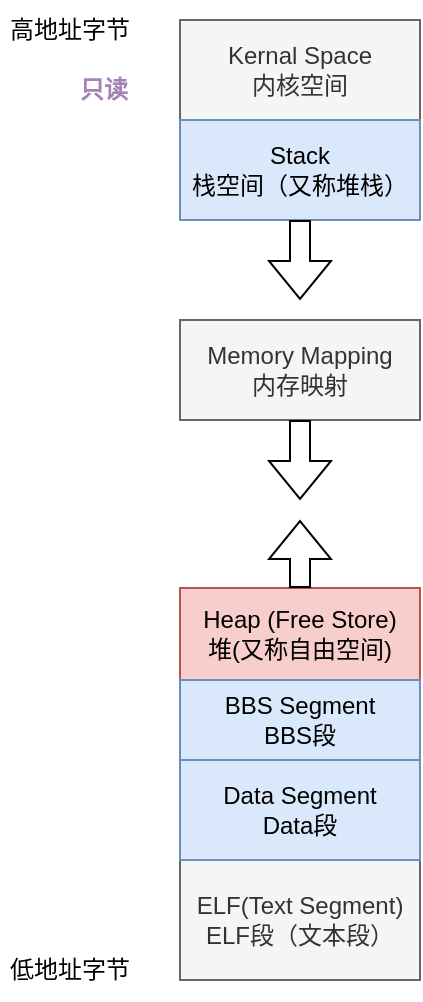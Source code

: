 <mxfile version="21.3.3" type="github">
  <diagram name="Page-1" id="XbqKeyHE7kK9JP9Lux6c">
    <mxGraphModel dx="880" dy="494" grid="1" gridSize="10" guides="1" tooltips="1" connect="1" arrows="1" fold="1" page="1" pageScale="1" pageWidth="1169" pageHeight="827" math="0" shadow="0">
      <root>
        <mxCell id="0" />
        <mxCell id="1" parent="0" />
        <mxCell id="7WVN1W6h_w_lqFGRio2q-1" value="Kernal Space&lt;br&gt;内核空间" style="rounded=0;whiteSpace=wrap;html=1;fillColor=#f5f5f5;fontColor=#333333;strokeColor=#666666;" vertex="1" parent="1">
          <mxGeometry x="320" y="100" width="120" height="50" as="geometry" />
        </mxCell>
        <mxCell id="7WVN1W6h_w_lqFGRio2q-2" value="Stack&lt;br&gt;栈空间（又称堆栈）" style="rounded=0;whiteSpace=wrap;html=1;fillColor=#dae8fc;strokeColor=#6c8ebf;" vertex="1" parent="1">
          <mxGeometry x="320" y="150" width="120" height="50" as="geometry" />
        </mxCell>
        <mxCell id="7WVN1W6h_w_lqFGRio2q-3" value="Memory Mapping&lt;br&gt;内存映射" style="rounded=0;whiteSpace=wrap;html=1;fillColor=#f5f5f5;strokeColor=#666666;fontColor=#333333;" vertex="1" parent="1">
          <mxGeometry x="320" y="250" width="120" height="50" as="geometry" />
        </mxCell>
        <mxCell id="7WVN1W6h_w_lqFGRio2q-4" value="Heap (Free Store)&lt;br&gt;堆(又称自由空间)" style="rounded=0;whiteSpace=wrap;html=1;fillColor=#f8cecc;strokeColor=#b85450;" vertex="1" parent="1">
          <mxGeometry x="320" y="384" width="120" height="46" as="geometry" />
        </mxCell>
        <mxCell id="7WVN1W6h_w_lqFGRio2q-5" value="BBS Segment&lt;br&gt;BBS段" style="rounded=0;whiteSpace=wrap;html=1;fillColor=#dae8fc;strokeColor=#6c8ebf;" vertex="1" parent="1">
          <mxGeometry x="320" y="430" width="120" height="40" as="geometry" />
        </mxCell>
        <mxCell id="7WVN1W6h_w_lqFGRio2q-6" value="ELF(Text Segment)&lt;br&gt;ELF段（文本段）" style="rounded=0;whiteSpace=wrap;html=1;fillColor=#f5f5f5;fontColor=#333333;strokeColor=#666666;" vertex="1" parent="1">
          <mxGeometry x="320" y="520" width="120" height="60" as="geometry" />
        </mxCell>
        <mxCell id="7WVN1W6h_w_lqFGRio2q-7" value="Data Segment&lt;br&gt;Data段" style="rounded=0;whiteSpace=wrap;html=1;fillColor=#dae8fc;strokeColor=#6c8ebf;" vertex="1" parent="1">
          <mxGeometry x="320" y="470" width="120" height="50" as="geometry" />
        </mxCell>
        <mxCell id="7WVN1W6h_w_lqFGRio2q-11" value="" style="shape=flexArrow;endArrow=classic;html=1;rounded=0;exitX=0.5;exitY=1;exitDx=0;exitDy=0;" edge="1" parent="1" source="7WVN1W6h_w_lqFGRio2q-3">
          <mxGeometry width="50" height="50" relative="1" as="geometry">
            <mxPoint x="365" y="350" as="sourcePoint" />
            <mxPoint x="380" y="340" as="targetPoint" />
          </mxGeometry>
        </mxCell>
        <mxCell id="7WVN1W6h_w_lqFGRio2q-13" value="" style="shape=flexArrow;endArrow=classic;html=1;rounded=0;exitX=0.5;exitY=1;exitDx=0;exitDy=0;" edge="1" parent="1" source="7WVN1W6h_w_lqFGRio2q-2">
          <mxGeometry width="50" height="50" relative="1" as="geometry">
            <mxPoint x="230" y="290" as="sourcePoint" />
            <mxPoint x="380" y="240" as="targetPoint" />
          </mxGeometry>
        </mxCell>
        <mxCell id="7WVN1W6h_w_lqFGRio2q-14" value="" style="shape=flexArrow;endArrow=classic;html=1;rounded=0;exitX=0.5;exitY=0;exitDx=0;exitDy=0;" edge="1" parent="1" source="7WVN1W6h_w_lqFGRio2q-4">
          <mxGeometry width="50" height="50" relative="1" as="geometry">
            <mxPoint x="370" y="380" as="sourcePoint" />
            <mxPoint x="380" y="350" as="targetPoint" />
          </mxGeometry>
        </mxCell>
        <mxCell id="7WVN1W6h_w_lqFGRio2q-15" value="低地址字节" style="text;html=1;strokeColor=none;fillColor=none;align=center;verticalAlign=middle;whiteSpace=wrap;rounded=0;" vertex="1" parent="1">
          <mxGeometry x="230" y="560" width="70" height="30" as="geometry" />
        </mxCell>
        <mxCell id="7WVN1W6h_w_lqFGRio2q-16" value="高地址字节" style="text;html=1;strokeColor=none;fillColor=none;align=center;verticalAlign=middle;whiteSpace=wrap;rounded=0;" vertex="1" parent="1">
          <mxGeometry x="230" y="90" width="70" height="30" as="geometry" />
        </mxCell>
        <mxCell id="7WVN1W6h_w_lqFGRio2q-19" value="只读" style="text;html=1;strokeColor=none;fillColor=none;align=center;verticalAlign=middle;whiteSpace=wrap;rounded=0;fontColor=#A680B8;fontStyle=1" vertex="1" parent="1">
          <mxGeometry x="267" y="120" width="30" height="30" as="geometry" />
        </mxCell>
      </root>
    </mxGraphModel>
  </diagram>
</mxfile>
